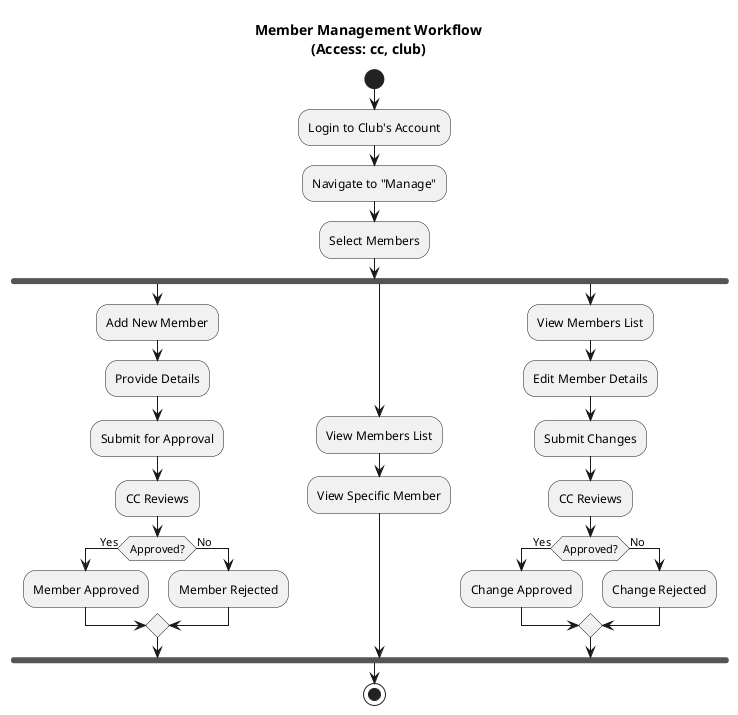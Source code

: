@startuml
skinparam linetype ortho
skinparam defaultTextAlignment center

title Member Management Workflow\n(Access: cc, club)

start

:Login to Club's Account;
:Navigate to "Manage";
:Select Members;

fork
    :Add New Member;
    :Provide Details;
    :Submit for Approval;
    :CC Reviews;
if (Approved?) then (Yes)
    :Member Approved;
else (No)
    :Member Rejected;
endif
fork again
    :View Members List;
    :View Specific Member;
fork again
    :View Members List;
    :Edit Member Details;
    :Submit Changes;
    :CC Reviews;
if (Approved?) then (Yes)
    :Change Approved;
else (No)
    :Change Rejected;
endif
end fork

stop
@enduml